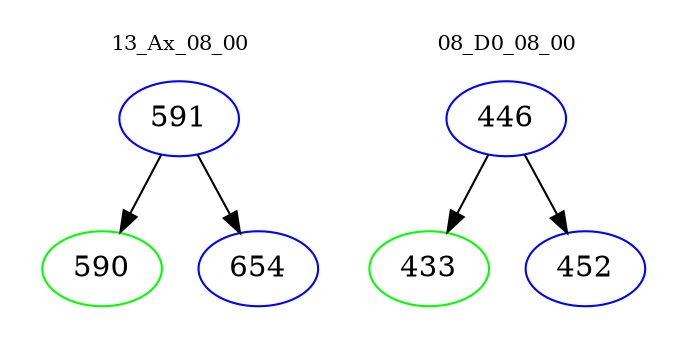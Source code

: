 digraph{
subgraph cluster_0 {
color = white
label = "13_Ax_08_00";
fontsize=10;
T0_591 [label="591", color="blue"]
T0_591 -> T0_590 [color="black"]
T0_590 [label="590", color="green"]
T0_591 -> T0_654 [color="black"]
T0_654 [label="654", color="blue"]
}
subgraph cluster_1 {
color = white
label = "08_D0_08_00";
fontsize=10;
T1_446 [label="446", color="blue"]
T1_446 -> T1_433 [color="black"]
T1_433 [label="433", color="green"]
T1_446 -> T1_452 [color="black"]
T1_452 [label="452", color="blue"]
}
}
